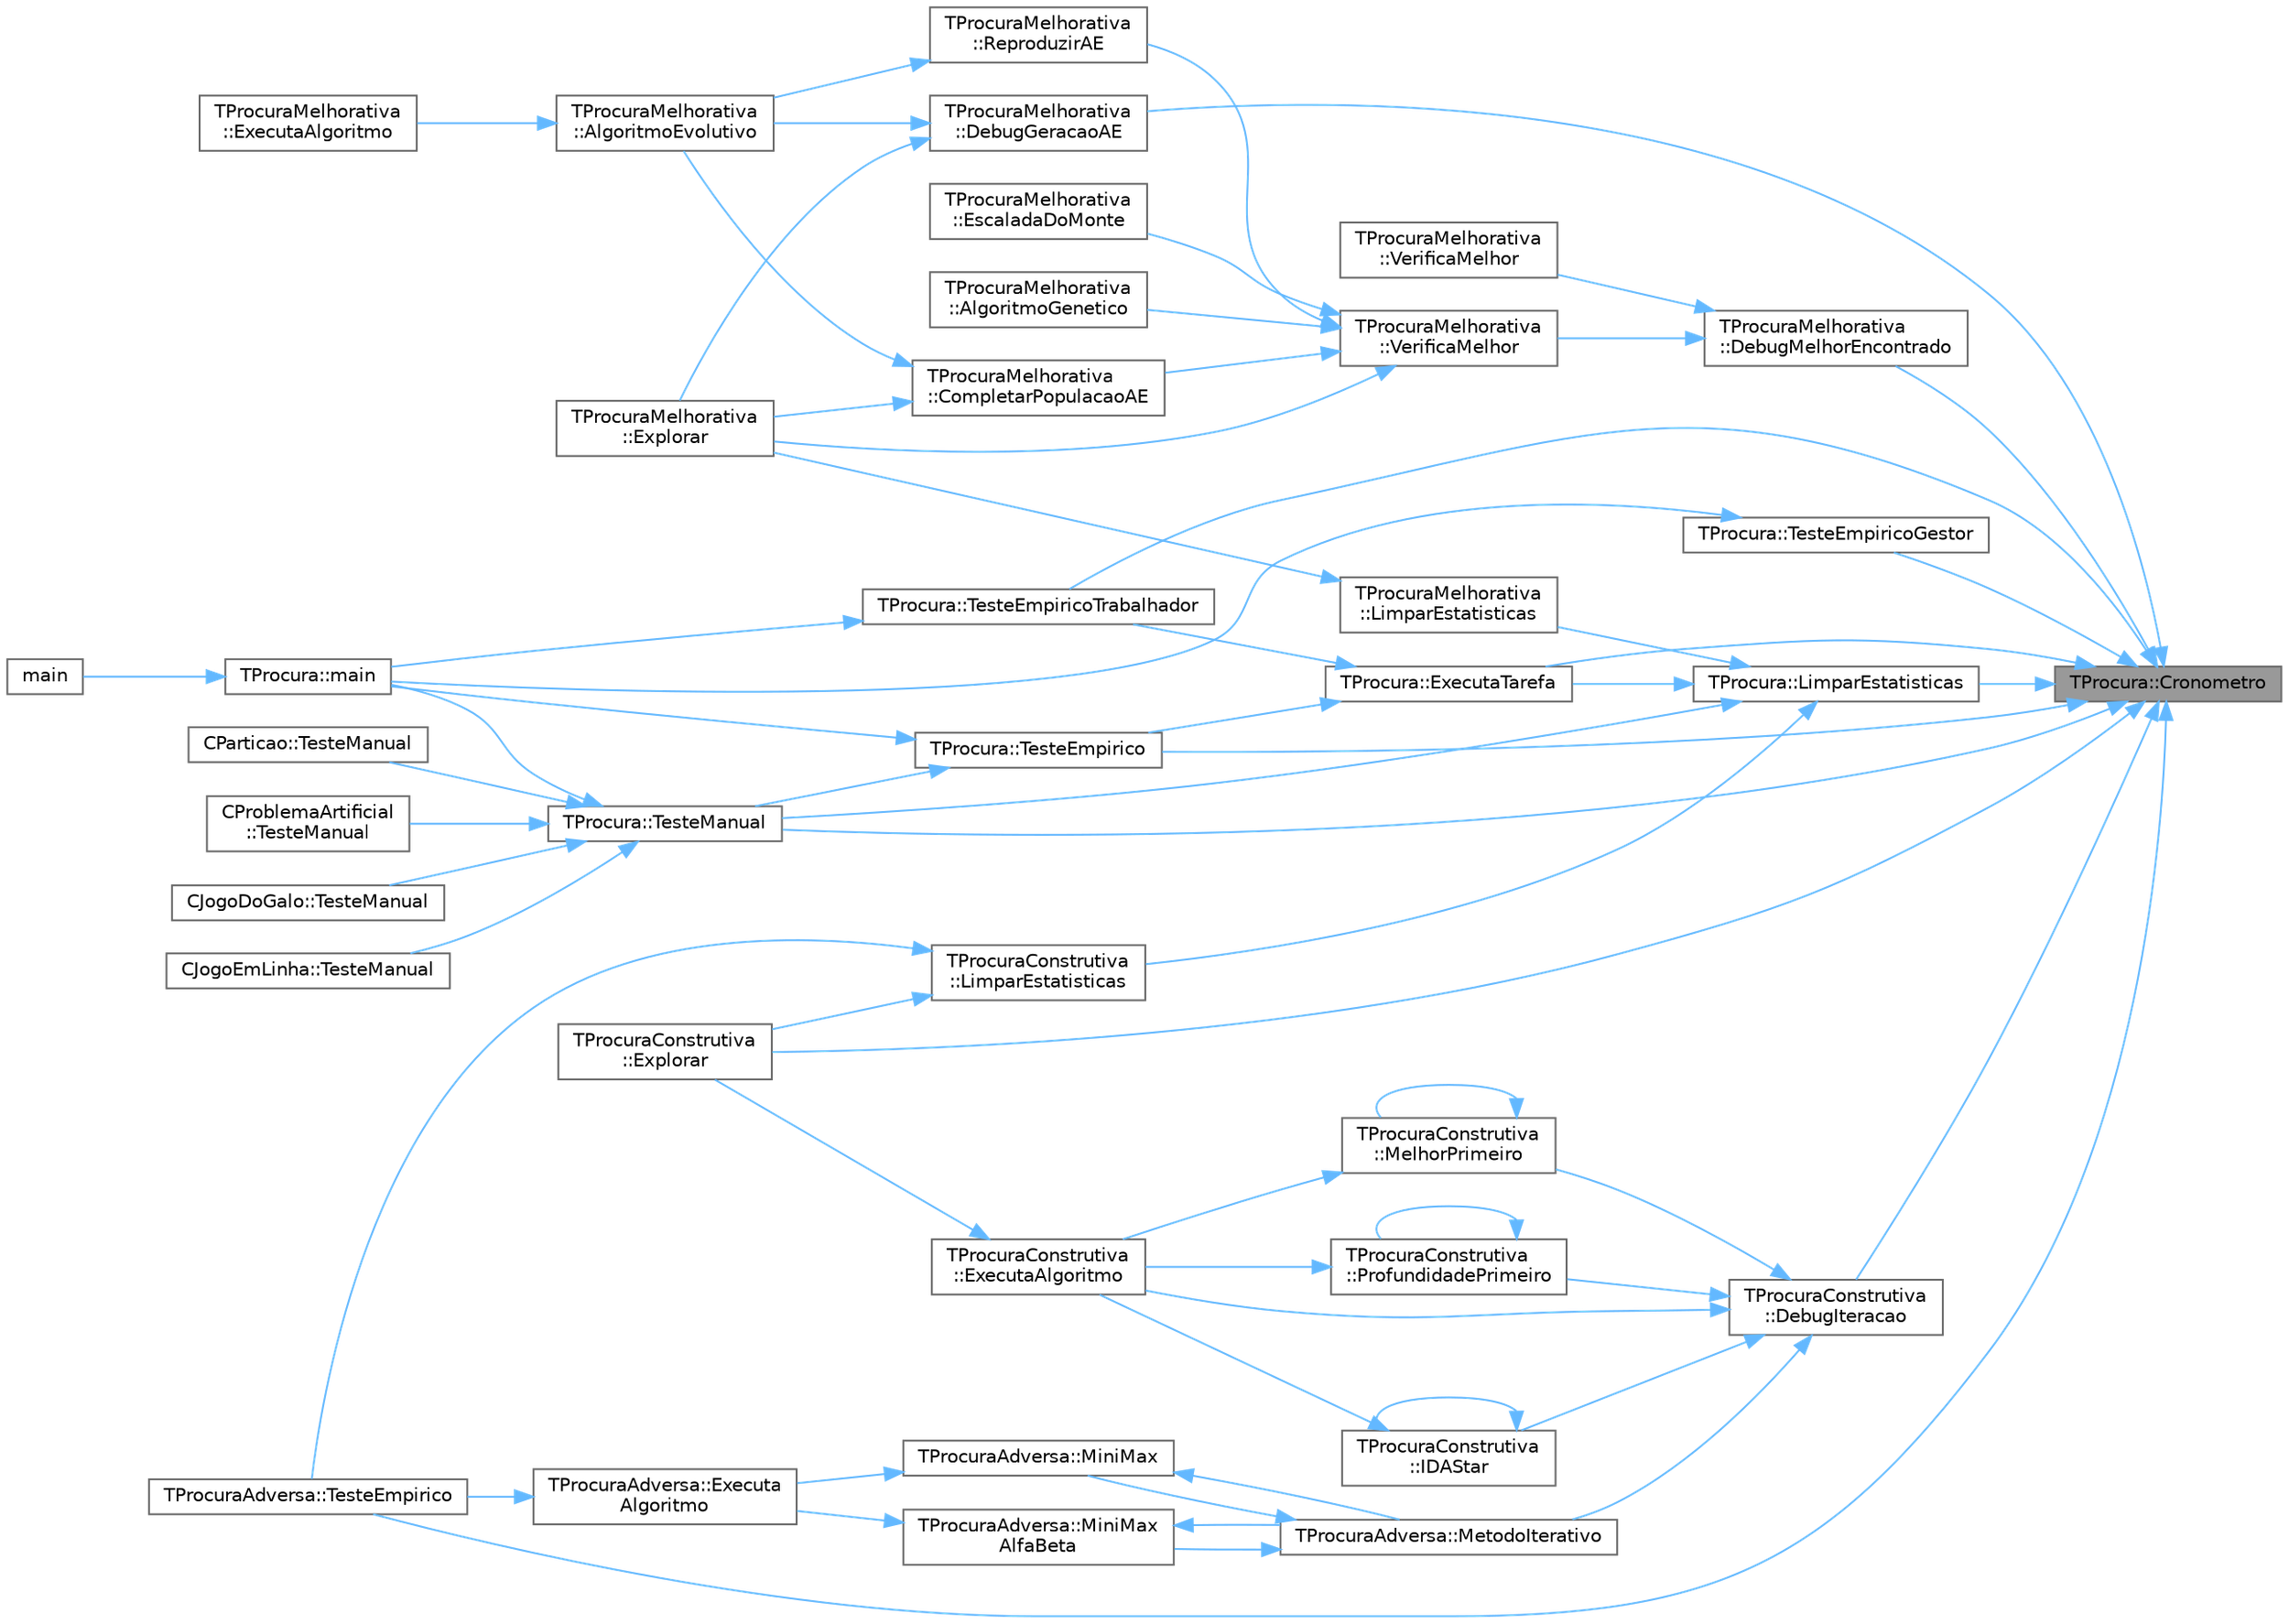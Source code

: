 digraph "TProcura::Cronometro"
{
 // LATEX_PDF_SIZE
  bgcolor="transparent";
  edge [fontname=Helvetica,fontsize=10,labelfontname=Helvetica,labelfontsize=10];
  node [fontname=Helvetica,fontsize=10,shape=box,height=0.2,width=0.4];
  rankdir="RL";
  Node1 [id="Node000001",label="TProcura::Cronometro",height=0.2,width=0.4,color="gray40", fillcolor="grey60", style="filled", fontcolor="black",tooltip="retorna o tempo em segundos desde que o cronómetro foi inicializado"];
  Node1 -> Node2 [id="edge1_Node000001_Node000002",dir="back",color="steelblue1",style="solid",tooltip=" "];
  Node2 [id="Node000002",label="TProcuraMelhorativa\l::DebugGeracaoAE",height=0.2,width=0.4,color="grey40", fillcolor="white", style="filled",URL="$classTProcuraMelhorativa.html#a98c93de808e3181024508c35fa22d62f",tooltip=" "];
  Node2 -> Node3 [id="edge2_Node000002_Node000003",dir="back",color="steelblue1",style="solid",tooltip=" "];
  Node3 [id="Node000003",label="TProcuraMelhorativa\l::AlgoritmoEvolutivo",height=0.2,width=0.4,color="grey40", fillcolor="white", style="filled",URL="$classTProcuraMelhorativa.html#a6e7a1d0f1281eae6bf3fbbc7fa5f4026",tooltip=" "];
  Node3 -> Node4 [id="edge3_Node000003_Node000004",dir="back",color="steelblue1",style="solid",tooltip=" "];
  Node4 [id="Node000004",label="TProcuraMelhorativa\l::ExecutaAlgoritmo",height=0.2,width=0.4,color="grey40", fillcolor="white", style="filled",URL="$classTProcuraMelhorativa.html#af101526489df420431d22477e317fb33",tooltip="Executa o algoritmo com os parametros atuais."];
  Node2 -> Node5 [id="edge4_Node000002_Node000005",dir="back",color="steelblue1",style="solid",tooltip=" "];
  Node5 [id="Node000005",label="TProcuraMelhorativa\l::Explorar",height=0.2,width=0.4,color="grey40", fillcolor="white", style="filled",URL="$classTProcuraMelhorativa.html#a76355a263331719abacf13d40a6613d0",tooltip="definir para explorar manualmente os dados (não definido em TProcura, apenas em TProcuraConstrutiva)"];
  Node1 -> Node6 [id="edge5_Node000001_Node000006",dir="back",color="steelblue1",style="solid",tooltip=" "];
  Node6 [id="Node000006",label="TProcuraConstrutiva\l::DebugIteracao",height=0.2,width=0.4,color="grey40", fillcolor="white", style="filled",URL="$classTProcuraConstrutiva.html#ad94d8a7e8f5ed88723951ed5feaf65cb",tooltip=" "];
  Node6 -> Node7 [id="edge6_Node000006_Node000007",dir="back",color="steelblue1",style="solid",tooltip=" "];
  Node7 [id="Node000007",label="TProcuraConstrutiva\l::ExecutaAlgoritmo",height=0.2,width=0.4,color="grey40", fillcolor="white", style="filled",URL="$group__RedefinicaoOpcional.html#gae52871eb18c8ae656a2174acf43b3bb3",tooltip="Executa o algoritmo com os parametros atuais."];
  Node7 -> Node8 [id="edge7_Node000007_Node000008",dir="back",color="steelblue1",style="solid",tooltip=" "];
  Node8 [id="Node000008",label="TProcuraConstrutiva\l::Explorar",height=0.2,width=0.4,color="grey40", fillcolor="white", style="filled",URL="$classTProcuraConstrutiva.html#a9d8202d80510018d01a9807f3852b59f",tooltip="definir para explorar manualmente os dados (não definido em TProcura, apenas em TProcuraConstrutiva)"];
  Node6 -> Node9 [id="edge8_Node000006_Node000009",dir="back",color="steelblue1",style="solid",tooltip=" "];
  Node9 [id="Node000009",label="TProcuraConstrutiva\l::IDAStar",height=0.2,width=0.4,color="grey40", fillcolor="white", style="filled",URL="$group__ProcurasInformadas.html#gae77f9608e7988052377d7025bee7c4e8",tooltip="Executa a procura IDA*, algoritmo informado."];
  Node9 -> Node7 [id="edge9_Node000009_Node000007",dir="back",color="steelblue1",style="solid",tooltip=" "];
  Node9 -> Node9 [id="edge10_Node000009_Node000009",dir="back",color="steelblue1",style="solid",tooltip=" "];
  Node6 -> Node10 [id="edge11_Node000006_Node000010",dir="back",color="steelblue1",style="solid",tooltip=" "];
  Node10 [id="Node000010",label="TProcuraConstrutiva\l::MelhorPrimeiro",height=0.2,width=0.4,color="grey40", fillcolor="white", style="filled",URL="$group__ProcurasInformadas.html#gaebb84182343041bc276e4ceceb4b13aa",tooltip="Executa a procura melhor primeiro, algoritmo informado."];
  Node10 -> Node7 [id="edge12_Node000010_Node000007",dir="back",color="steelblue1",style="solid",tooltip=" "];
  Node10 -> Node10 [id="edge13_Node000010_Node000010",dir="back",color="steelblue1",style="solid",tooltip=" "];
  Node6 -> Node11 [id="edge14_Node000006_Node000011",dir="back",color="steelblue1",style="solid",tooltip=" "];
  Node11 [id="Node000011",label="TProcuraAdversa::MetodoIterativo",height=0.2,width=0.4,color="grey40", fillcolor="white", style="filled",URL="$classTProcuraAdversa.html#a7c4153974c32753901326271fee90197",tooltip="iteração, aumentando o nível progressivamente"];
  Node11 -> Node12 [id="edge15_Node000011_Node000012",dir="back",color="steelblue1",style="solid",tooltip=" "];
  Node12 [id="Node000012",label="TProcuraAdversa::MiniMax",height=0.2,width=0.4,color="grey40", fillcolor="white", style="filled",URL="$classTProcuraAdversa.html#a4d8542bcb03f17da8aa3038384104f24",tooltip="retorna o valor do estado actual, apos procura de profundidade nivel"];
  Node12 -> Node13 [id="edge16_Node000012_Node000013",dir="back",color="steelblue1",style="solid",tooltip=" "];
  Node13 [id="Node000013",label="TProcuraAdversa::Executa\lAlgoritmo",height=0.2,width=0.4,color="grey40", fillcolor="white", style="filled",URL="$classTProcuraAdversa.html#aff6f48defaa10c14d160ac3990fd029b",tooltip="Executa o algoritmo com os parametros atuais."];
  Node13 -> Node14 [id="edge17_Node000013_Node000014",dir="back",color="steelblue1",style="solid",tooltip=" "];
  Node14 [id="Node000014",label="TProcuraAdversa::TesteEmpirico",height=0.2,width=0.4,color="grey40", fillcolor="white", style="filled",URL="$classTProcuraAdversa.html#a4b4a40d5c7e79fba24bc562d6e934fd8",tooltip=" "];
  Node12 -> Node11 [id="edge18_Node000012_Node000011",dir="back",color="steelblue1",style="solid",tooltip=" "];
  Node11 -> Node15 [id="edge19_Node000011_Node000015",dir="back",color="steelblue1",style="solid",tooltip=" "];
  Node15 [id="Node000015",label="TProcuraAdversa::MiniMax\lAlfaBeta",height=0.2,width=0.4,color="grey40", fillcolor="white", style="filled",URL="$classTProcuraAdversa.html#adb3f857b1c8b3ee26682e335dc6ed601",tooltip="retorna o valor do estado actual, apos procura de profundidade nivel. Idêntico a MiniMax"];
  Node15 -> Node13 [id="edge20_Node000015_Node000013",dir="back",color="steelblue1",style="solid",tooltip=" "];
  Node15 -> Node11 [id="edge21_Node000015_Node000011",dir="back",color="steelblue1",style="solid",tooltip=" "];
  Node6 -> Node16 [id="edge22_Node000006_Node000016",dir="back",color="steelblue1",style="solid",tooltip=" "];
  Node16 [id="Node000016",label="TProcuraConstrutiva\l::ProfundidadePrimeiro",height=0.2,width=0.4,color="grey40", fillcolor="white", style="filled",URL="$group__ProcurasCegas.html#gaf00d9776f6b25d56138efb6725b86228",tooltip="Executa a procura em profundidade primeiro, algoritmo cego."];
  Node16 -> Node7 [id="edge23_Node000016_Node000007",dir="back",color="steelblue1",style="solid",tooltip=" "];
  Node16 -> Node16 [id="edge24_Node000016_Node000016",dir="back",color="steelblue1",style="solid",tooltip=" "];
  Node1 -> Node17 [id="edge25_Node000001_Node000017",dir="back",color="steelblue1",style="solid",tooltip=" "];
  Node17 [id="Node000017",label="TProcuraMelhorativa\l::DebugMelhorEncontrado",height=0.2,width=0.4,color="grey40", fillcolor="white", style="filled",URL="$classTProcuraMelhorativa.html#a6fc03fc9e9379496303354d2b46b8bc8",tooltip=" "];
  Node17 -> Node18 [id="edge26_Node000017_Node000018",dir="back",color="steelblue1",style="solid",tooltip=" "];
  Node18 [id="Node000018",label="TProcuraMelhorativa\l::VerificaMelhor",height=0.2,width=0.4,color="grey40", fillcolor="white", style="filled",URL="$classTProcuraMelhorativa.html#aeb435694084a626e3d52f3a489d9a93d",tooltip=" "];
  Node18 -> Node19 [id="edge27_Node000018_Node000019",dir="back",color="steelblue1",style="solid",tooltip=" "];
  Node19 [id="Node000019",label="TProcuraMelhorativa\l::AlgoritmoGenetico",height=0.2,width=0.4,color="grey40", fillcolor="white", style="filled",URL="$classTProcuraMelhorativa.html#a574d0ec15c8c1d3ded8db605def50616",tooltip=" "];
  Node18 -> Node20 [id="edge28_Node000018_Node000020",dir="back",color="steelblue1",style="solid",tooltip=" "];
  Node20 [id="Node000020",label="TProcuraMelhorativa\l::CompletarPopulacaoAE",height=0.2,width=0.4,color="grey40", fillcolor="white", style="filled",URL="$classTProcuraMelhorativa.html#a5f0aa5bd919d038c2e1d3903188ba0c1",tooltip=" "];
  Node20 -> Node3 [id="edge29_Node000020_Node000003",dir="back",color="steelblue1",style="solid",tooltip=" "];
  Node20 -> Node5 [id="edge30_Node000020_Node000005",dir="back",color="steelblue1",style="solid",tooltip=" "];
  Node18 -> Node21 [id="edge31_Node000018_Node000021",dir="back",color="steelblue1",style="solid",tooltip=" "];
  Node21 [id="Node000021",label="TProcuraMelhorativa\l::EscaladaDoMonte",height=0.2,width=0.4,color="grey40", fillcolor="white", style="filled",URL="$classTProcuraMelhorativa.html#a8c8caa2d188bb5f6701fc5e1ddbc4510",tooltip=" "];
  Node18 -> Node5 [id="edge32_Node000018_Node000005",dir="back",color="steelblue1",style="solid",tooltip=" "];
  Node18 -> Node22 [id="edge33_Node000018_Node000022",dir="back",color="steelblue1",style="solid",tooltip=" "];
  Node22 [id="Node000022",label="TProcuraMelhorativa\l::ReproduzirAE",height=0.2,width=0.4,color="grey40", fillcolor="white", style="filled",URL="$classTProcuraMelhorativa.html#a63e8ac07e1d712645b9038cd72aa133b",tooltip=" "];
  Node22 -> Node3 [id="edge34_Node000022_Node000003",dir="back",color="steelblue1",style="solid",tooltip=" "];
  Node17 -> Node23 [id="edge35_Node000017_Node000023",dir="back",color="steelblue1",style="solid",tooltip=" "];
  Node23 [id="Node000023",label="TProcuraMelhorativa\l::VerificaMelhor",height=0.2,width=0.4,color="grey40", fillcolor="white", style="filled",URL="$classTProcuraMelhorativa.html#a45311cd5bd1ead24ce6eedbabf2465bd",tooltip=" "];
  Node1 -> Node24 [id="edge36_Node000001_Node000024",dir="back",color="steelblue1",style="solid",tooltip=" "];
  Node24 [id="Node000024",label="TProcura::ExecutaTarefa",height=0.2,width=0.4,color="grey40", fillcolor="white", style="filled",URL="$classTProcura.html#a2c3c5fdff8277b04a219156dec0f068b",tooltip="Executa uma tarefa num teste empírico."];
  Node24 -> Node25 [id="edge37_Node000024_Node000025",dir="back",color="steelblue1",style="solid",tooltip=" "];
  Node25 [id="Node000025",label="TProcura::TesteEmpirico",height=0.2,width=0.4,color="grey40", fillcolor="white", style="filled",URL="$classTProcura.html#ae98922e2f7f8bb6e487af0a1e4f84336",tooltip="Executa testes empíricos, em todas as configurações guardadas, nas instâncias selecionadas."];
  Node25 -> Node26 [id="edge38_Node000025_Node000026",dir="back",color="steelblue1",style="solid",tooltip=" "];
  Node26 [id="Node000026",label="TProcura::main",height=0.2,width=0.4,color="grey40", fillcolor="white", style="filled",URL="$classTProcura.html#aad1499e49cf6757569aeabd9c3fb2a8c",tooltip="Inicializa a interação com o utilizador."];
  Node26 -> Node27 [id="edge39_Node000026_Node000027",dir="back",color="steelblue1",style="solid",tooltip=" "];
  Node27 [id="Node000027",label="main",height=0.2,width=0.4,color="grey40", fillcolor="white", style="filled",URL="$Adversa_2Teste_2teste_8cpp.html#a0ddf1224851353fc92bfbff6f499fa97",tooltip=" "];
  Node25 -> Node28 [id="edge40_Node000025_Node000028",dir="back",color="steelblue1",style="solid",tooltip=" "];
  Node28 [id="Node000028",label="TProcura::TesteManual",height=0.2,width=0.4,color="grey40", fillcolor="white", style="filled",URL="$classTProcura.html#a5fdf4e8f76e59eb83fbc274fa61e34af",tooltip="Inicializa a interação com o utilizador."];
  Node28 -> Node26 [id="edge41_Node000028_Node000026",dir="back",color="steelblue1",style="solid",tooltip=" "];
  Node28 -> Node29 [id="edge42_Node000028_Node000029",dir="back",color="steelblue1",style="solid",tooltip=" "];
  Node29 [id="Node000029",label="CJogoDoGalo::TesteManual",height=0.2,width=0.4,color="grey40", fillcolor="white", style="filled",URL="$classCJogoDoGalo.html#a113984a3801a93ebce61e0a700a413ab",tooltip="Inicializa a interação com o utilizador."];
  Node28 -> Node30 [id="edge43_Node000028_Node000030",dir="back",color="steelblue1",style="solid",tooltip=" "];
  Node30 [id="Node000030",label="CJogoEmLinha::TesteManual",height=0.2,width=0.4,color="grey40", fillcolor="white", style="filled",URL="$classCJogoEmLinha.html#ad289e94136b44c9e3e942acf64ff0449",tooltip="Inicializa a interação com o utilizador."];
  Node28 -> Node31 [id="edge44_Node000028_Node000031",dir="back",color="steelblue1",style="solid",tooltip=" "];
  Node31 [id="Node000031",label="CParticao::TesteManual",height=0.2,width=0.4,color="grey40", fillcolor="white", style="filled",URL="$classCParticao.html#aa4d328b9944991f3fc52ce0726111865",tooltip="Inicializa a interação com o utilizador."];
  Node28 -> Node32 [id="edge45_Node000028_Node000032",dir="back",color="steelblue1",style="solid",tooltip=" "];
  Node32 [id="Node000032",label="CProblemaArtificial\l::TesteManual",height=0.2,width=0.4,color="grey40", fillcolor="white", style="filled",URL="$classCProblemaArtificial.html#abaad629eb538177261df40e1e27e92ed",tooltip="Inicializa a interação com o utilizador."];
  Node24 -> Node33 [id="edge46_Node000024_Node000033",dir="back",color="steelblue1",style="solid",tooltip=" "];
  Node33 [id="Node000033",label="TProcura::TesteEmpiricoTrabalhador",height=0.2,width=0.4,color="grey40", fillcolor="white", style="filled",URL="$classTProcura.html#a1b444fbb9aa1d6bf3df277df3f289587",tooltip="Teste empírico com modo mestre-escravo (este é o escravo)"];
  Node33 -> Node26 [id="edge47_Node000033_Node000026",dir="back",color="steelblue1",style="solid",tooltip=" "];
  Node1 -> Node8 [id="edge48_Node000001_Node000008",dir="back",color="steelblue1",style="solid",tooltip=" "];
  Node1 -> Node34 [id="edge49_Node000001_Node000034",dir="back",color="steelblue1",style="solid",tooltip=" "];
  Node34 [id="Node000034",label="TProcura::LimparEstatisticas",height=0.2,width=0.4,color="grey40", fillcolor="white", style="filled",URL="$classTProcura.html#ae82e7be02923531e7ead26b1b25cec0f",tooltip="Chapar antes da execução do algoritmo. Limpa valores estatísticos, e fixa o instante limite de tempo ..."];
  Node34 -> Node24 [id="edge50_Node000034_Node000024",dir="back",color="steelblue1",style="solid",tooltip=" "];
  Node34 -> Node35 [id="edge51_Node000034_Node000035",dir="back",color="steelblue1",style="solid",tooltip=" "];
  Node35 [id="Node000035",label="TProcuraMelhorativa\l::LimparEstatisticas",height=0.2,width=0.4,color="grey40", fillcolor="white", style="filled",URL="$classTProcuraMelhorativa.html#a6c7163b20ace9bebdf3c073cd475dec9",tooltip="Chapar antes da execução do algoritmo. Limpa valores estatísticos, e fixa o instante limite de tempo ..."];
  Node35 -> Node5 [id="edge52_Node000035_Node000005",dir="back",color="steelblue1",style="solid",tooltip=" "];
  Node34 -> Node36 [id="edge53_Node000034_Node000036",dir="back",color="steelblue1",style="solid",tooltip=" "];
  Node36 [id="Node000036",label="TProcuraConstrutiva\l::LimparEstatisticas",height=0.2,width=0.4,color="grey40", fillcolor="white", style="filled",URL="$classTProcuraConstrutiva.html#adaefadabea2eb225ed28c3927feb6828",tooltip="Chapar antes da execução do algoritmo. Limpa valores estatísticos, e fixa o instante limite de tempo ..."];
  Node36 -> Node8 [id="edge54_Node000036_Node000008",dir="back",color="steelblue1",style="solid",tooltip=" "];
  Node36 -> Node14 [id="edge55_Node000036_Node000014",dir="back",color="steelblue1",style="solid",tooltip=" "];
  Node34 -> Node28 [id="edge56_Node000034_Node000028",dir="back",color="steelblue1",style="solid",tooltip=" "];
  Node1 -> Node14 [id="edge57_Node000001_Node000014",dir="back",color="steelblue1",style="solid",tooltip=" "];
  Node1 -> Node25 [id="edge58_Node000001_Node000025",dir="back",color="steelblue1",style="solid",tooltip=" "];
  Node1 -> Node37 [id="edge59_Node000001_Node000037",dir="back",color="steelblue1",style="solid",tooltip=" "];
  Node37 [id="Node000037",label="TProcura::TesteEmpiricoGestor",height=0.2,width=0.4,color="grey40", fillcolor="white", style="filled",URL="$classTProcura.html#afd7217164b5ffce15f1949138f469fdb",tooltip="Teste empírico com modo mestre-escravo (este é o mestre)"];
  Node37 -> Node26 [id="edge60_Node000037_Node000026",dir="back",color="steelblue1",style="solid",tooltip=" "];
  Node1 -> Node33 [id="edge61_Node000001_Node000033",dir="back",color="steelblue1",style="solid",tooltip=" "];
  Node1 -> Node28 [id="edge62_Node000001_Node000028",dir="back",color="steelblue1",style="solid",tooltip=" "];
}
